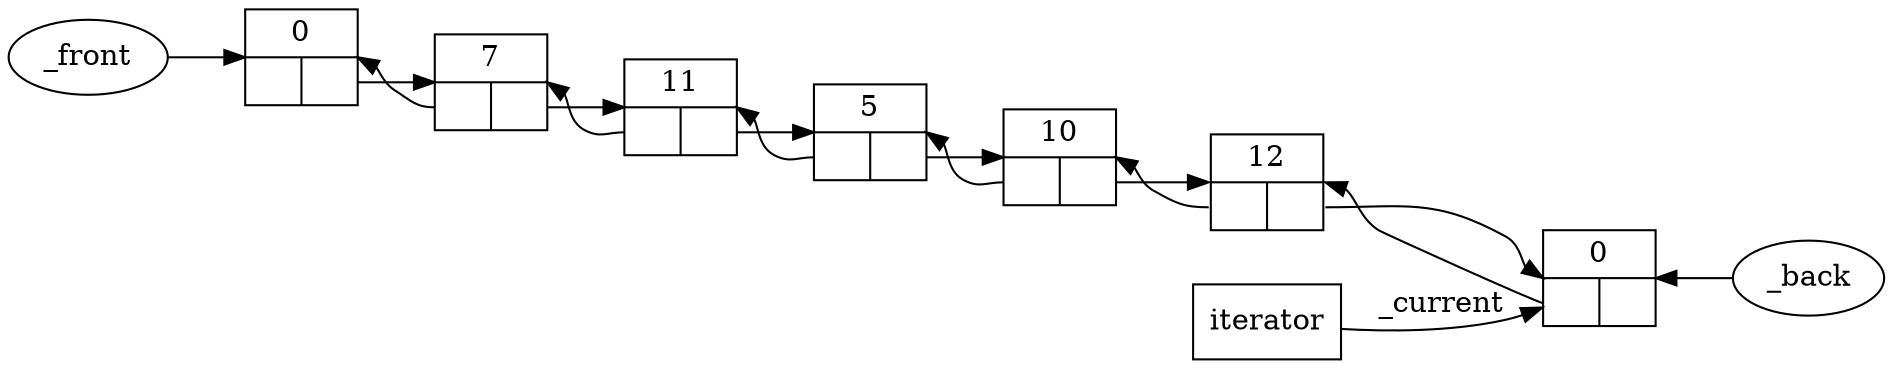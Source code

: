digraph {
rankdir=LR;
_front [shape=ellipse];
_back [shape=ellipse];
node26693648 [shape=record, label="0 | { <prev> | <next> }"];
node26693680 [shape=record, label="0 | { <prev> | <next> }"];
node26702592 [shape=record, label="10 | { <prev> | <next> }"];
node26702672 [shape=record, label="5 | { <prev> | <next> }"];
node26702752 [shape=record, label="11 | { <prev> | <next> }"];
node26703280 [shape=record, label="7 | { <prev> | <next> }"];
node26703984 [shape=record, label="12 | { <prev> | <next> }"];
_front -> node26693648:w;
node26693680:e -> _back [dir=back];
node26693648:next:e -> node26703280:w;
node26693680:prev:w -> node26703984:e [weight=0];
node26702592:next:e -> node26703984:w;
node26702592:prev:w -> node26702672:e [weight=0];
node26702672:next:e -> node26702592:w;
node26702672:prev:w -> node26702752:e [weight=0];
node26702752:next:e -> node26702672:w;
node26702752:prev:w -> node26703280:e [weight=0];
node26703280:next:e -> node26702752:w;
node26703280:prev:w -> node26693648:e [weight=0];
node26703984:next:e -> node26693680:w;
node26703984:prev:w -> node26702592:e [weight=0];
iterator [shape=rectangle];
iterator -> node26693680[label="_current"];
}
